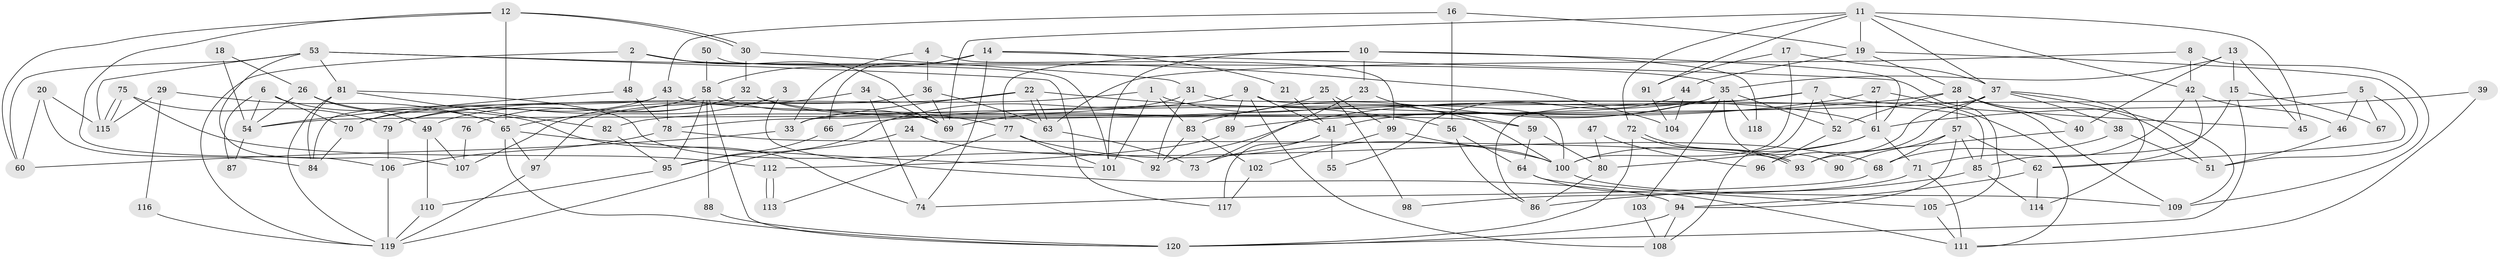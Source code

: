 // coarse degree distribution, {15: 0.0273972602739726, 10: 0.0273972602739726, 3: 0.2876712328767123, 9: 0.0410958904109589, 5: 0.136986301369863, 7: 0.0547945205479452, 4: 0.1780821917808219, 11: 0.0273972602739726, 6: 0.0410958904109589, 2: 0.1506849315068493, 8: 0.0273972602739726}
// Generated by graph-tools (version 1.1) at 2025/51/03/04/25 22:51:00]
// undirected, 120 vertices, 240 edges
graph export_dot {
  node [color=gray90,style=filled];
  1;
  2;
  3;
  4;
  5;
  6;
  7;
  8;
  9;
  10;
  11;
  12;
  13;
  14;
  15;
  16;
  17;
  18;
  19;
  20;
  21;
  22;
  23;
  24;
  25;
  26;
  27;
  28;
  29;
  30;
  31;
  32;
  33;
  34;
  35;
  36;
  37;
  38;
  39;
  40;
  41;
  42;
  43;
  44;
  45;
  46;
  47;
  48;
  49;
  50;
  51;
  52;
  53;
  54;
  55;
  56;
  57;
  58;
  59;
  60;
  61;
  62;
  63;
  64;
  65;
  66;
  67;
  68;
  69;
  70;
  71;
  72;
  73;
  74;
  75;
  76;
  77;
  78;
  79;
  80;
  81;
  82;
  83;
  84;
  85;
  86;
  87;
  88;
  89;
  90;
  91;
  92;
  93;
  94;
  95;
  96;
  97;
  98;
  99;
  100;
  101;
  102;
  103;
  104;
  105;
  106;
  107;
  108;
  109;
  110;
  111;
  112;
  113;
  114;
  115;
  116;
  117;
  118;
  119;
  120;
  1 -- 79;
  1 -- 100;
  1 -- 83;
  1 -- 101;
  2 -- 35;
  2 -- 69;
  2 -- 48;
  2 -- 119;
  3 -- 94;
  3 -- 65;
  4 -- 33;
  4 -- 36;
  4 -- 99;
  5 -- 62;
  5 -- 46;
  5 -- 33;
  5 -- 67;
  6 -- 65;
  6 -- 54;
  6 -- 70;
  6 -- 87;
  7 -- 92;
  7 -- 52;
  7 -- 45;
  7 -- 86;
  7 -- 108;
  8 -- 42;
  8 -- 63;
  8 -- 109;
  9 -- 108;
  9 -- 100;
  9 -- 41;
  9 -- 89;
  9 -- 95;
  10 -- 61;
  10 -- 77;
  10 -- 23;
  10 -- 101;
  10 -- 118;
  11 -- 37;
  11 -- 19;
  11 -- 42;
  11 -- 45;
  11 -- 69;
  11 -- 72;
  11 -- 91;
  12 -- 65;
  12 -- 30;
  12 -- 30;
  12 -- 60;
  12 -- 106;
  13 -- 45;
  13 -- 35;
  13 -- 15;
  13 -- 40;
  14 -- 58;
  14 -- 66;
  14 -- 21;
  14 -- 74;
  14 -- 105;
  15 -- 85;
  15 -- 67;
  15 -- 120;
  16 -- 56;
  16 -- 19;
  16 -- 43;
  17 -- 37;
  17 -- 100;
  17 -- 91;
  18 -- 54;
  18 -- 26;
  19 -- 28;
  19 -- 51;
  19 -- 44;
  20 -- 60;
  20 -- 115;
  20 -- 84;
  21 -- 41;
  22 -- 70;
  22 -- 63;
  22 -- 63;
  22 -- 33;
  22 -- 56;
  23 -- 73;
  23 -- 59;
  24 -- 68;
  24 -- 119;
  25 -- 99;
  25 -- 69;
  25 -- 98;
  26 -- 74;
  26 -- 49;
  26 -- 54;
  27 -- 89;
  27 -- 61;
  27 -- 111;
  28 -- 57;
  28 -- 109;
  28 -- 40;
  28 -- 51;
  28 -- 52;
  28 -- 66;
  29 -- 65;
  29 -- 115;
  29 -- 116;
  30 -- 31;
  30 -- 32;
  31 -- 85;
  31 -- 82;
  31 -- 92;
  32 -- 77;
  32 -- 49;
  32 -- 61;
  32 -- 76;
  33 -- 60;
  34 -- 107;
  34 -- 69;
  34 -- 74;
  35 -- 83;
  35 -- 78;
  35 -- 41;
  35 -- 52;
  35 -- 90;
  35 -- 103;
  35 -- 118;
  36 -- 97;
  36 -- 69;
  36 -- 63;
  37 -- 93;
  37 -- 54;
  37 -- 38;
  37 -- 96;
  37 -- 109;
  37 -- 114;
  38 -- 68;
  38 -- 51;
  39 -- 111;
  39 -- 61;
  40 -- 93;
  41 -- 55;
  41 -- 73;
  41 -- 117;
  42 -- 71;
  42 -- 46;
  42 -- 62;
  43 -- 59;
  43 -- 78;
  43 -- 79;
  43 -- 84;
  44 -- 104;
  44 -- 55;
  46 -- 51;
  47 -- 96;
  47 -- 80;
  48 -- 78;
  48 -- 54;
  49 -- 110;
  49 -- 107;
  50 -- 101;
  50 -- 58;
  52 -- 96;
  53 -- 81;
  53 -- 60;
  53 -- 104;
  53 -- 107;
  53 -- 115;
  53 -- 117;
  54 -- 87;
  56 -- 64;
  56 -- 86;
  57 -- 85;
  57 -- 62;
  57 -- 68;
  57 -- 90;
  57 -- 94;
  58 -- 120;
  58 -- 70;
  58 -- 69;
  58 -- 88;
  58 -- 95;
  59 -- 80;
  59 -- 64;
  61 -- 100;
  61 -- 71;
  61 -- 80;
  62 -- 94;
  62 -- 114;
  63 -- 73;
  64 -- 105;
  64 -- 111;
  65 -- 120;
  65 -- 101;
  65 -- 97;
  66 -- 95;
  68 -- 74;
  70 -- 84;
  71 -- 111;
  71 -- 98;
  72 -- 93;
  72 -- 93;
  72 -- 120;
  75 -- 79;
  75 -- 115;
  75 -- 115;
  75 -- 112;
  76 -- 107;
  77 -- 100;
  77 -- 101;
  77 -- 113;
  78 -- 93;
  78 -- 106;
  79 -- 106;
  80 -- 86;
  81 -- 84;
  81 -- 119;
  81 -- 82;
  81 -- 92;
  82 -- 95;
  83 -- 92;
  83 -- 102;
  85 -- 114;
  85 -- 86;
  88 -- 120;
  89 -- 112;
  91 -- 104;
  94 -- 120;
  94 -- 108;
  95 -- 110;
  97 -- 119;
  99 -- 102;
  99 -- 100;
  100 -- 109;
  102 -- 117;
  103 -- 108;
  105 -- 111;
  106 -- 119;
  110 -- 119;
  112 -- 113;
  112 -- 113;
  116 -- 119;
}
